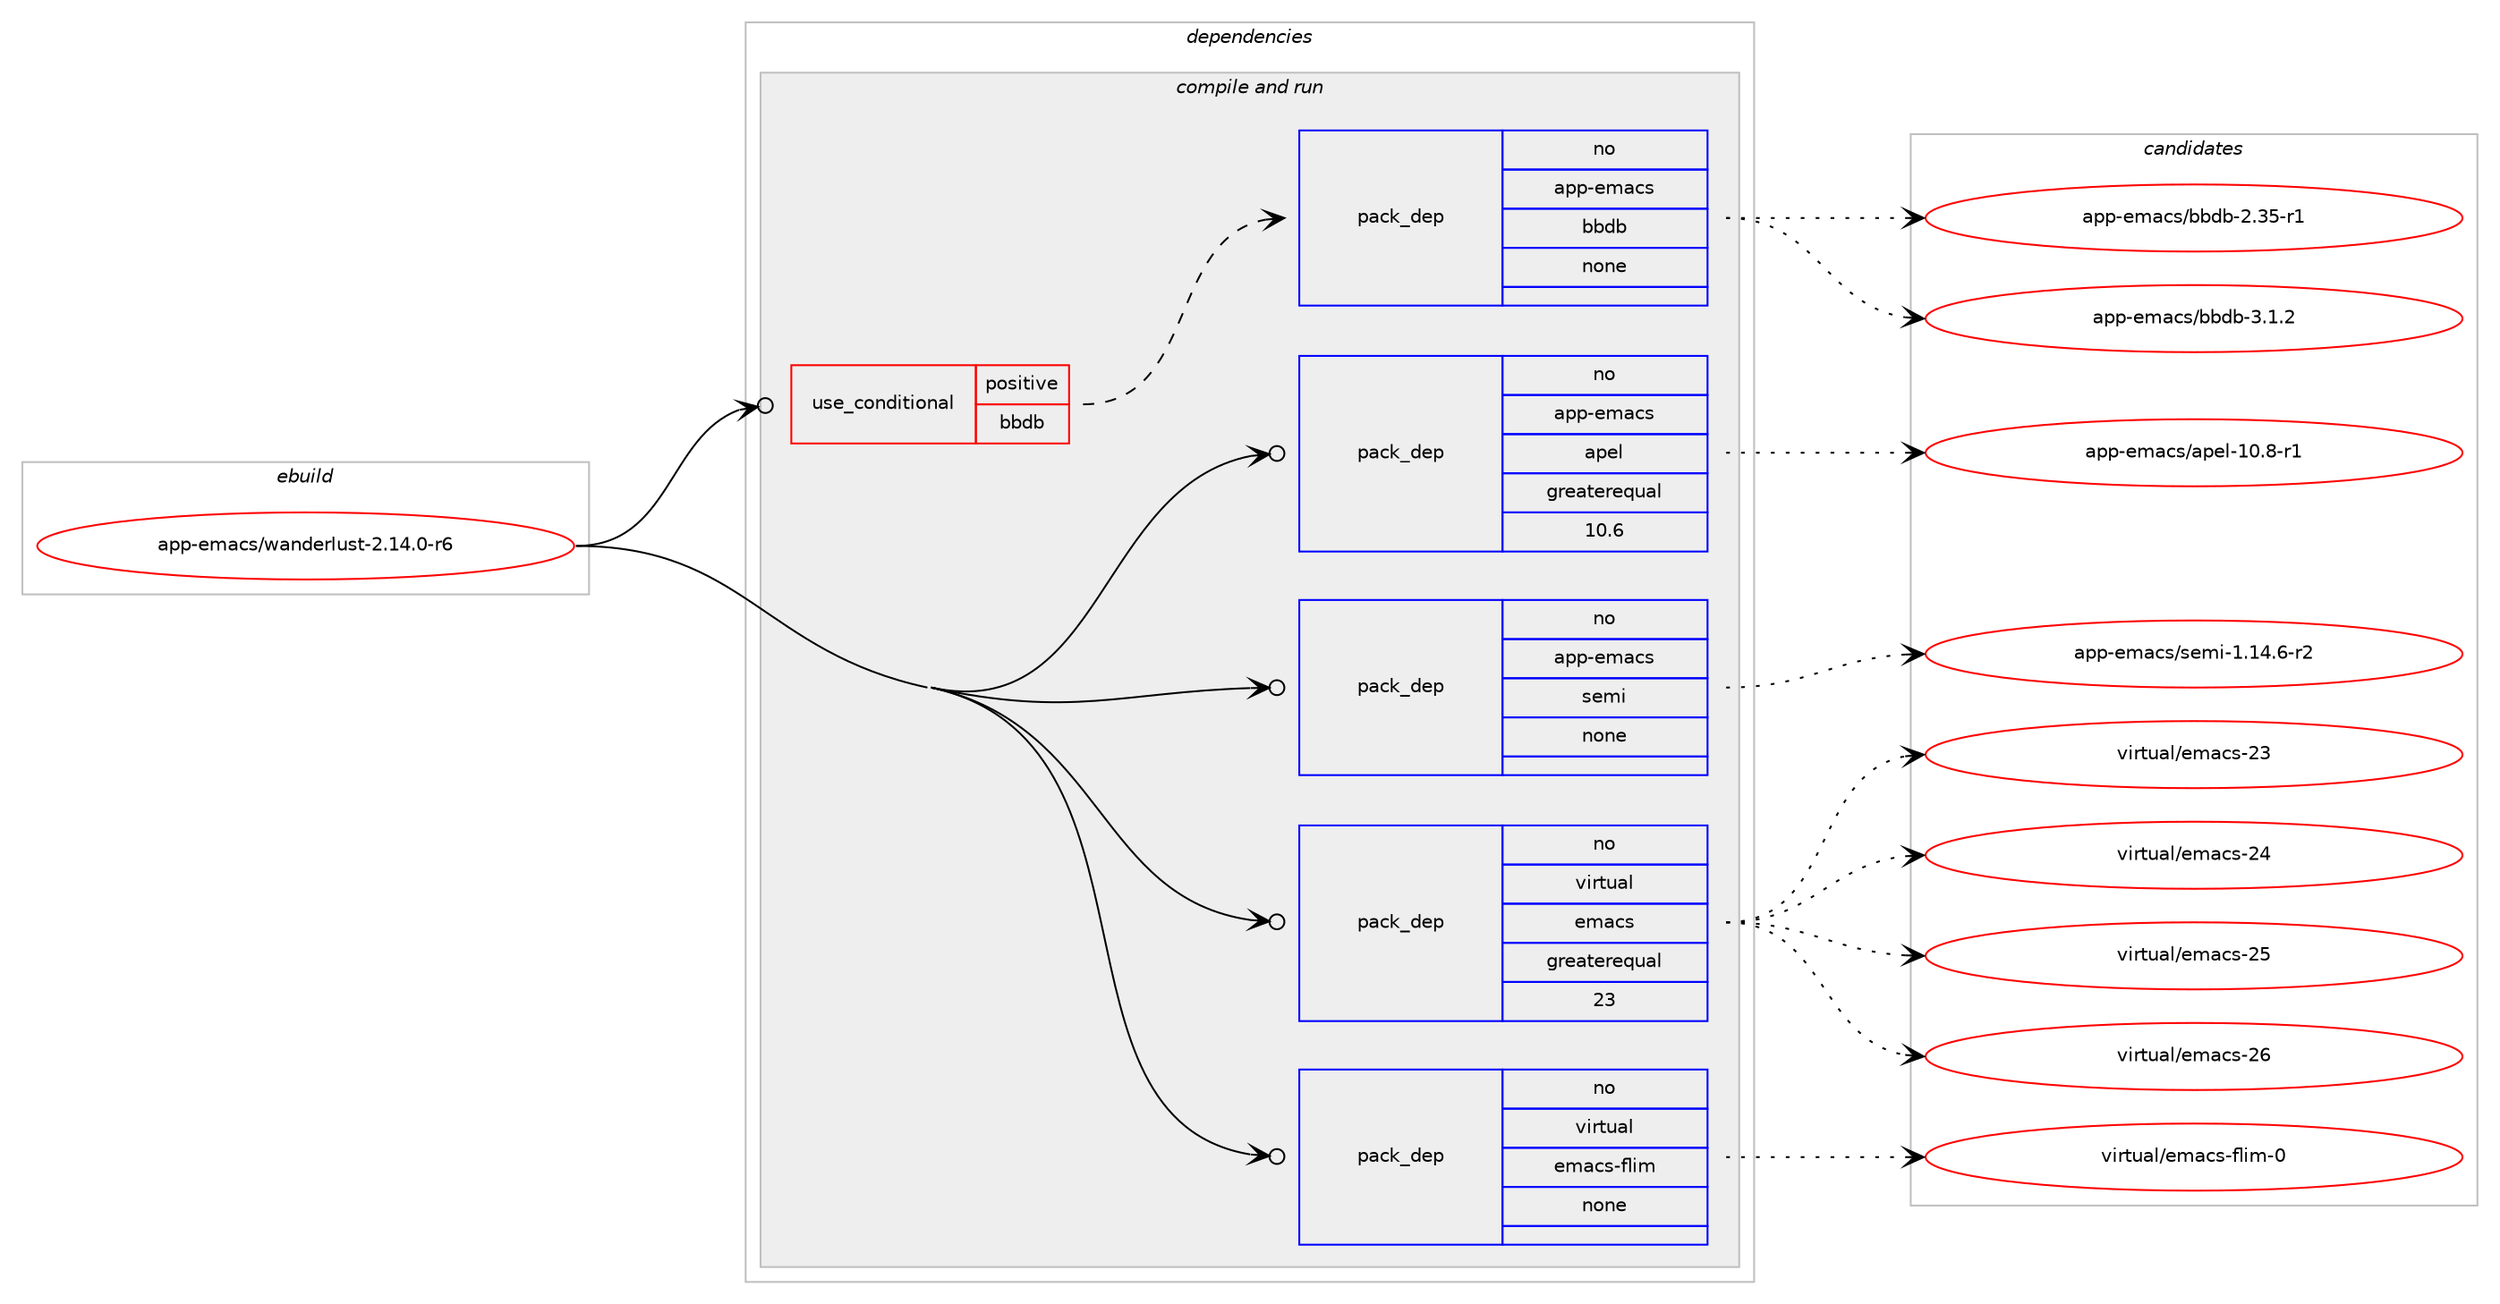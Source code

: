 digraph prolog {

# *************
# Graph options
# *************

newrank=true;
concentrate=true;
compound=true;
graph [rankdir=LR,fontname=Helvetica,fontsize=10,ranksep=1.5];#, ranksep=2.5, nodesep=0.2];
edge  [arrowhead=vee];
node  [fontname=Helvetica,fontsize=10];

# **********
# The ebuild
# **********

subgraph cluster_leftcol {
color=gray;
rank=same;
label=<<i>ebuild</i>>;
id [label="app-emacs/wanderlust-2.14.0-r6", color=red, width=4, href="../app-emacs/wanderlust-2.14.0-r6.svg"];
}

# ****************
# The dependencies
# ****************

subgraph cluster_midcol {
color=gray;
label=<<i>dependencies</i>>;
subgraph cluster_compile {
fillcolor="#eeeeee";
style=filled;
label=<<i>compile</i>>;
}
subgraph cluster_compileandrun {
fillcolor="#eeeeee";
style=filled;
label=<<i>compile and run</i>>;
subgraph cond142 {
dependency1315 [label=<<TABLE BORDER="0" CELLBORDER="1" CELLSPACING="0" CELLPADDING="4"><TR><TD ROWSPAN="3" CELLPADDING="10">use_conditional</TD></TR><TR><TD>positive</TD></TR><TR><TD>bbdb</TD></TR></TABLE>>, shape=none, color=red];
subgraph pack1116 {
dependency1316 [label=<<TABLE BORDER="0" CELLBORDER="1" CELLSPACING="0" CELLPADDING="4" WIDTH="220"><TR><TD ROWSPAN="6" CELLPADDING="30">pack_dep</TD></TR><TR><TD WIDTH="110">no</TD></TR><TR><TD>app-emacs</TD></TR><TR><TD>bbdb</TD></TR><TR><TD>none</TD></TR><TR><TD></TD></TR></TABLE>>, shape=none, color=blue];
}
dependency1315:e -> dependency1316:w [weight=20,style="dashed",arrowhead="vee"];
}
id:e -> dependency1315:w [weight=20,style="solid",arrowhead="odotvee"];
subgraph pack1117 {
dependency1317 [label=<<TABLE BORDER="0" CELLBORDER="1" CELLSPACING="0" CELLPADDING="4" WIDTH="220"><TR><TD ROWSPAN="6" CELLPADDING="30">pack_dep</TD></TR><TR><TD WIDTH="110">no</TD></TR><TR><TD>app-emacs</TD></TR><TR><TD>apel</TD></TR><TR><TD>greaterequal</TD></TR><TR><TD>10.6</TD></TR></TABLE>>, shape=none, color=blue];
}
id:e -> dependency1317:w [weight=20,style="solid",arrowhead="odotvee"];
subgraph pack1118 {
dependency1318 [label=<<TABLE BORDER="0" CELLBORDER="1" CELLSPACING="0" CELLPADDING="4" WIDTH="220"><TR><TD ROWSPAN="6" CELLPADDING="30">pack_dep</TD></TR><TR><TD WIDTH="110">no</TD></TR><TR><TD>app-emacs</TD></TR><TR><TD>semi</TD></TR><TR><TD>none</TD></TR><TR><TD></TD></TR></TABLE>>, shape=none, color=blue];
}
id:e -> dependency1318:w [weight=20,style="solid",arrowhead="odotvee"];
subgraph pack1119 {
dependency1319 [label=<<TABLE BORDER="0" CELLBORDER="1" CELLSPACING="0" CELLPADDING="4" WIDTH="220"><TR><TD ROWSPAN="6" CELLPADDING="30">pack_dep</TD></TR><TR><TD WIDTH="110">no</TD></TR><TR><TD>virtual</TD></TR><TR><TD>emacs</TD></TR><TR><TD>greaterequal</TD></TR><TR><TD>23</TD></TR></TABLE>>, shape=none, color=blue];
}
id:e -> dependency1319:w [weight=20,style="solid",arrowhead="odotvee"];
subgraph pack1120 {
dependency1320 [label=<<TABLE BORDER="0" CELLBORDER="1" CELLSPACING="0" CELLPADDING="4" WIDTH="220"><TR><TD ROWSPAN="6" CELLPADDING="30">pack_dep</TD></TR><TR><TD WIDTH="110">no</TD></TR><TR><TD>virtual</TD></TR><TR><TD>emacs-flim</TD></TR><TR><TD>none</TD></TR><TR><TD></TD></TR></TABLE>>, shape=none, color=blue];
}
id:e -> dependency1320:w [weight=20,style="solid",arrowhead="odotvee"];
}
subgraph cluster_run {
fillcolor="#eeeeee";
style=filled;
label=<<i>run</i>>;
}
}

# **************
# The candidates
# **************

subgraph cluster_choices {
rank=same;
color=gray;
label=<<i>candidates</i>>;

subgraph choice1116 {
color=black;
nodesep=1;
choice971121124510110997991154798981009845504651534511449 [label="app-emacs/bbdb-2.35-r1", color=red, width=4,href="../app-emacs/bbdb-2.35-r1.svg"];
choice9711211245101109979911547989810098455146494650 [label="app-emacs/bbdb-3.1.2", color=red, width=4,href="../app-emacs/bbdb-3.1.2.svg"];
dependency1316:e -> choice971121124510110997991154798981009845504651534511449:w [style=dotted,weight="100"];
dependency1316:e -> choice9711211245101109979911547989810098455146494650:w [style=dotted,weight="100"];
}
subgraph choice1117 {
color=black;
nodesep=1;
choice97112112451011099799115479711210110845494846564511449 [label="app-emacs/apel-10.8-r1", color=red, width=4,href="../app-emacs/apel-10.8-r1.svg"];
dependency1317:e -> choice97112112451011099799115479711210110845494846564511449:w [style=dotted,weight="100"];
}
subgraph choice1118 {
color=black;
nodesep=1;
choice9711211245101109979911547115101109105454946495246544511450 [label="app-emacs/semi-1.14.6-r2", color=red, width=4,href="../app-emacs/semi-1.14.6-r2.svg"];
dependency1318:e -> choice9711211245101109979911547115101109105454946495246544511450:w [style=dotted,weight="100"];
}
subgraph choice1119 {
color=black;
nodesep=1;
choice11810511411611797108471011099799115455051 [label="virtual/emacs-23", color=red, width=4,href="../virtual/emacs-23.svg"];
choice11810511411611797108471011099799115455052 [label="virtual/emacs-24", color=red, width=4,href="../virtual/emacs-24.svg"];
choice11810511411611797108471011099799115455053 [label="virtual/emacs-25", color=red, width=4,href="../virtual/emacs-25.svg"];
choice11810511411611797108471011099799115455054 [label="virtual/emacs-26", color=red, width=4,href="../virtual/emacs-26.svg"];
dependency1319:e -> choice11810511411611797108471011099799115455051:w [style=dotted,weight="100"];
dependency1319:e -> choice11810511411611797108471011099799115455052:w [style=dotted,weight="100"];
dependency1319:e -> choice11810511411611797108471011099799115455053:w [style=dotted,weight="100"];
dependency1319:e -> choice11810511411611797108471011099799115455054:w [style=dotted,weight="100"];
}
subgraph choice1120 {
color=black;
nodesep=1;
choice11810511411611797108471011099799115451021081051094548 [label="virtual/emacs-flim-0", color=red, width=4,href="../virtual/emacs-flim-0.svg"];
dependency1320:e -> choice11810511411611797108471011099799115451021081051094548:w [style=dotted,weight="100"];
}
}

}
